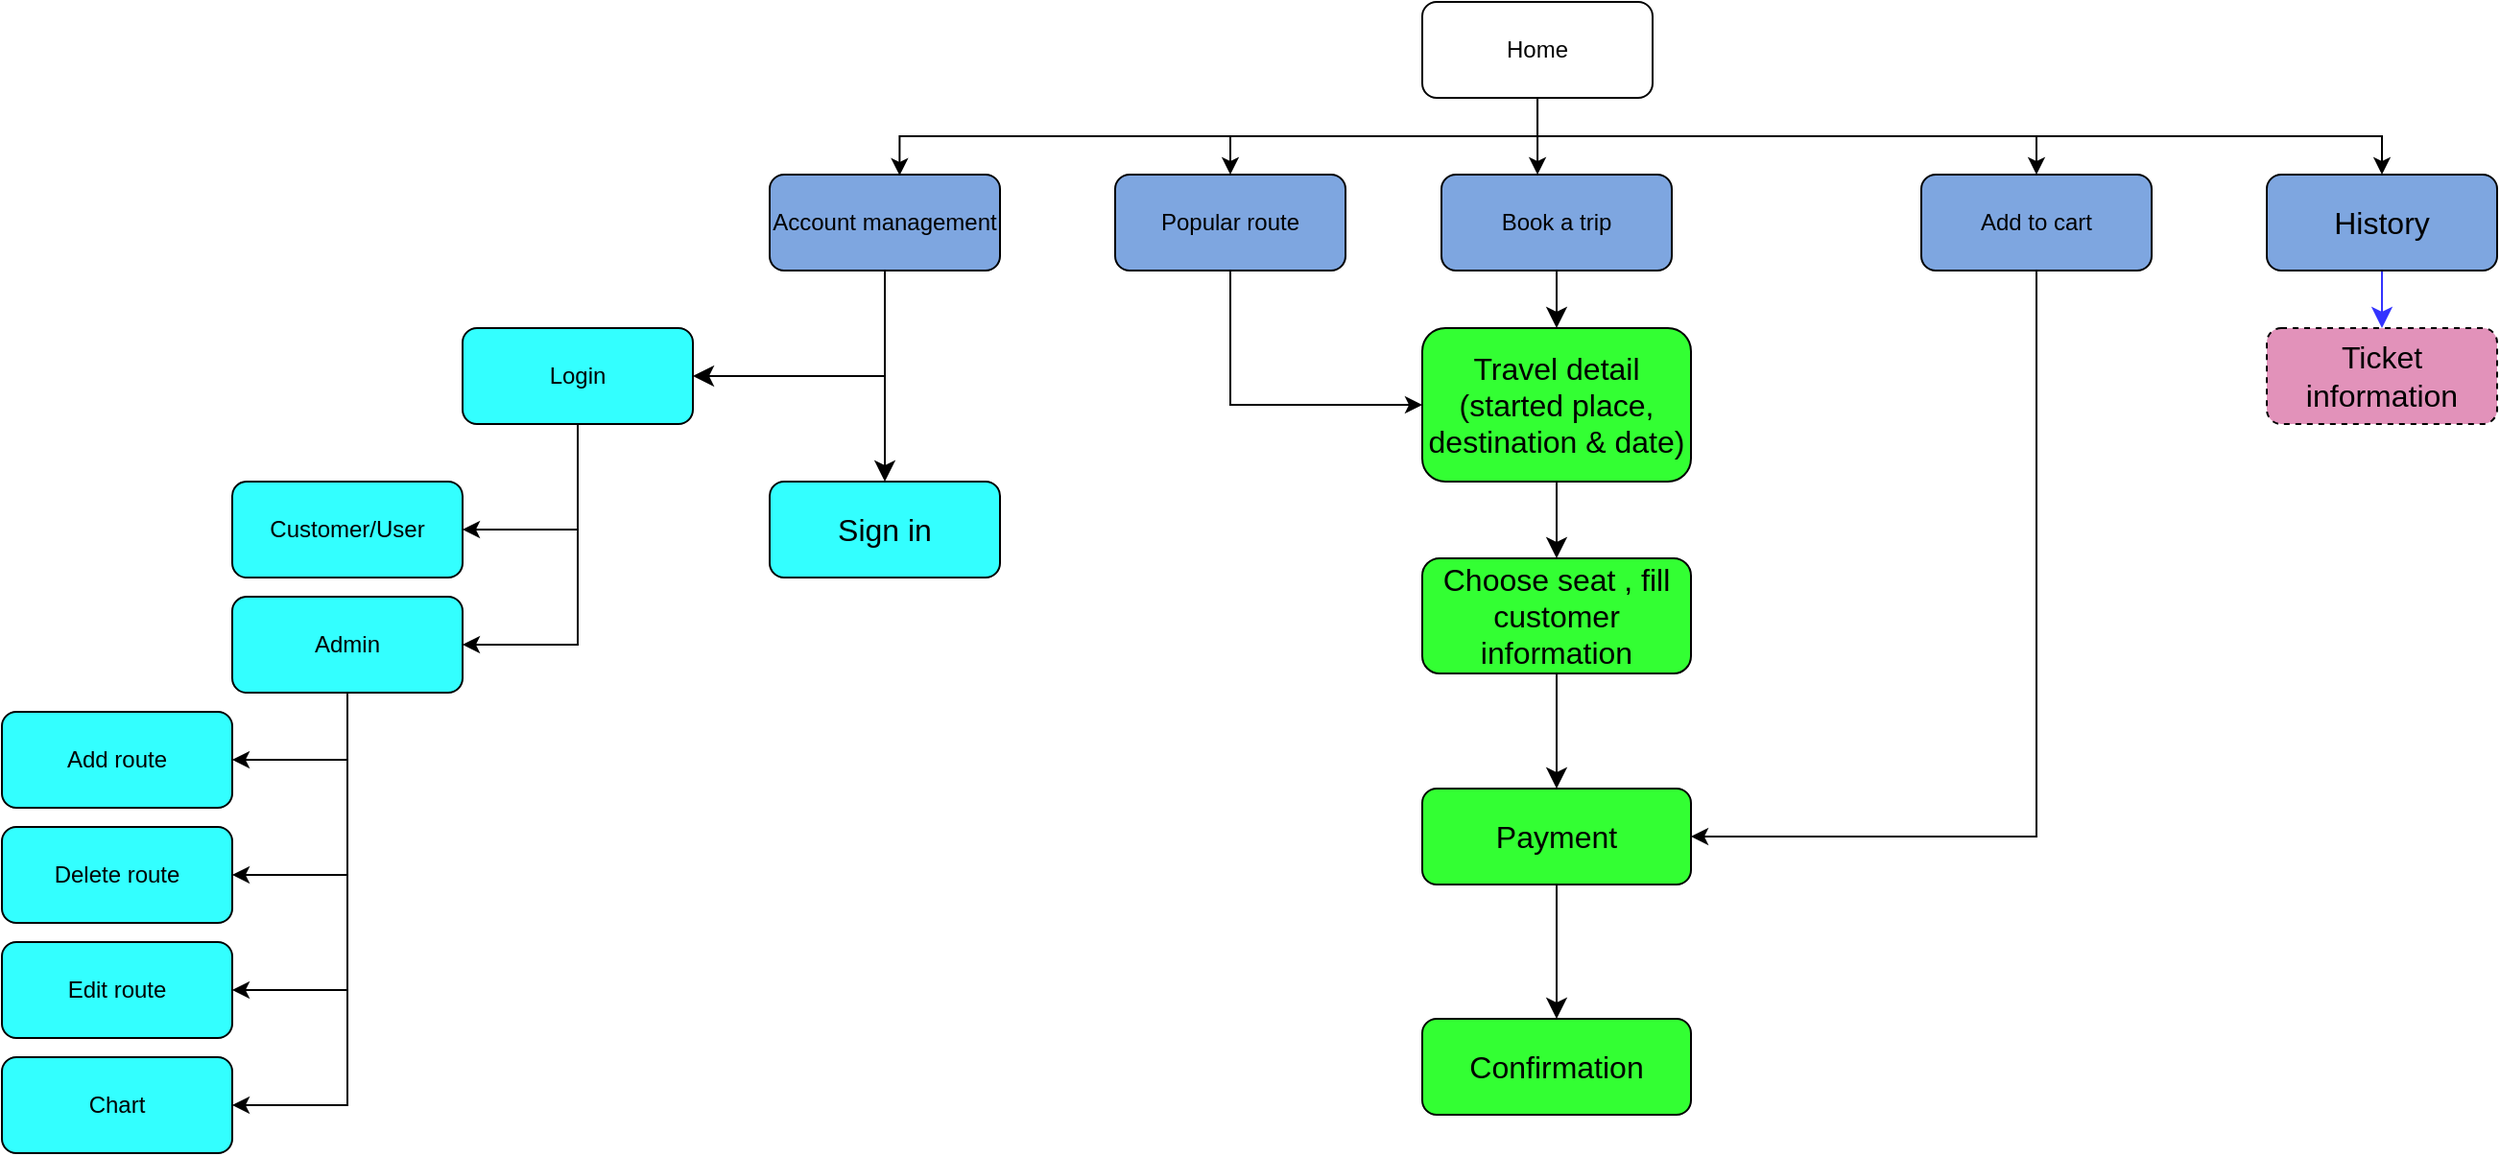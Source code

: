 <mxfile version="21.3.7" type="github">
  <diagram name="Page-1" id="ku1RCg__Z8RLZrUs5bY8">
    <mxGraphModel dx="1937" dy="549" grid="1" gridSize="10" guides="1" tooltips="1" connect="1" arrows="1" fold="1" page="1" pageScale="1" pageWidth="850" pageHeight="1100" math="0" shadow="0">
      <root>
        <mxCell id="0" />
        <mxCell id="1" parent="0" />
        <mxCell id="7tq_QNrJMx6ZDUZAuJg--3" style="edgeStyle=orthogonalEdgeStyle;rounded=0;orthogonalLoop=1;jettySize=auto;html=1;" parent="1" source="vrXxgvxvrwtz538lRD6f-1" target="7tq_QNrJMx6ZDUZAuJg--2" edge="1">
          <mxGeometry relative="1" as="geometry">
            <Array as="points">
              <mxPoint x="130" y="105" />
              <mxPoint x="130" y="140" />
              <mxPoint x="390" y="140" />
            </Array>
          </mxGeometry>
        </mxCell>
        <mxCell id="7tq_QNrJMx6ZDUZAuJg--37" style="edgeStyle=orthogonalEdgeStyle;rounded=0;orthogonalLoop=1;jettySize=auto;html=1;entryX=0.417;entryY=0;entryDx=0;entryDy=0;entryPerimeter=0;" parent="1" source="vrXxgvxvrwtz538lRD6f-1" target="vrXxgvxvrwtz538lRD6f-46" edge="1">
          <mxGeometry relative="1" as="geometry" />
        </mxCell>
        <mxCell id="7tq_QNrJMx6ZDUZAuJg--38" style="edgeStyle=orthogonalEdgeStyle;rounded=0;orthogonalLoop=1;jettySize=auto;html=1;entryX=0.564;entryY=0.009;entryDx=0;entryDy=0;entryPerimeter=0;" parent="1" source="vrXxgvxvrwtz538lRD6f-1" target="vrXxgvxvrwtz538lRD6f-7" edge="1">
          <mxGeometry relative="1" as="geometry">
            <Array as="points">
              <mxPoint x="130" y="140" />
              <mxPoint x="-202" y="140" />
            </Array>
            <mxPoint x="-200" y="140" as="targetPoint" />
          </mxGeometry>
        </mxCell>
        <mxCell id="CzZVTYJuviLl7Tjnmbcs-5" style="edgeStyle=orthogonalEdgeStyle;rounded=0;orthogonalLoop=1;jettySize=auto;html=1;" edge="1" parent="1" source="vrXxgvxvrwtz538lRD6f-1" target="vrXxgvxvrwtz538lRD6f-63">
          <mxGeometry relative="1" as="geometry">
            <Array as="points">
              <mxPoint x="130" y="140" />
              <mxPoint x="570" y="140" />
            </Array>
          </mxGeometry>
        </mxCell>
        <mxCell id="CzZVTYJuviLl7Tjnmbcs-9" style="edgeStyle=orthogonalEdgeStyle;rounded=0;orthogonalLoop=1;jettySize=auto;html=1;entryX=0.5;entryY=0;entryDx=0;entryDy=0;" edge="1" parent="1" source="vrXxgvxvrwtz538lRD6f-1" target="CzZVTYJuviLl7Tjnmbcs-8">
          <mxGeometry relative="1" as="geometry">
            <mxPoint x="-260" y="130" as="targetPoint" />
            <Array as="points">
              <mxPoint x="130" y="140" />
              <mxPoint x="-30" y="140" />
            </Array>
          </mxGeometry>
        </mxCell>
        <mxCell id="vrXxgvxvrwtz538lRD6f-1" value="Home" style="rounded=1;whiteSpace=wrap;html=1;" parent="1" vertex="1">
          <mxGeometry x="70" y="70" width="120" height="50" as="geometry" />
        </mxCell>
        <mxCell id="vrXxgvxvrwtz538lRD6f-68" style="edgeStyle=none;curved=1;rounded=0;orthogonalLoop=1;jettySize=auto;html=1;fontSize=12;startSize=8;endSize=8;" parent="1" source="vrXxgvxvrwtz538lRD6f-7" target="vrXxgvxvrwtz538lRD6f-67" edge="1">
          <mxGeometry relative="1" as="geometry" />
        </mxCell>
        <mxCell id="vrXxgvxvrwtz538lRD6f-71" style="edgeStyle=none;rounded=0;orthogonalLoop=1;jettySize=auto;html=1;entryX=1;entryY=0.5;entryDx=0;entryDy=0;fontSize=12;startSize=8;endSize=8;" parent="1" source="vrXxgvxvrwtz538lRD6f-7" target="vrXxgvxvrwtz538lRD6f-15" edge="1">
          <mxGeometry relative="1" as="geometry">
            <Array as="points">
              <mxPoint x="-210" y="265" />
            </Array>
          </mxGeometry>
        </mxCell>
        <mxCell id="vrXxgvxvrwtz538lRD6f-7" value="Account management" style="rounded=1;whiteSpace=wrap;html=1;fillColor=#7EA6E0;strokeColor=#000000;" parent="1" vertex="1">
          <mxGeometry x="-270" y="160" width="120" height="50" as="geometry" />
        </mxCell>
        <mxCell id="vrXxgvxvrwtz538lRD6f-36" style="edgeStyle=orthogonalEdgeStyle;rounded=0;orthogonalLoop=1;jettySize=auto;html=1;entryX=1;entryY=0.5;entryDx=0;entryDy=0;" parent="1" source="vrXxgvxvrwtz538lRD6f-15" target="vrXxgvxvrwtz538lRD6f-35" edge="1">
          <mxGeometry relative="1" as="geometry" />
        </mxCell>
        <mxCell id="vrXxgvxvrwtz538lRD6f-38" style="edgeStyle=orthogonalEdgeStyle;rounded=0;orthogonalLoop=1;jettySize=auto;html=1;entryX=1;entryY=0.5;entryDx=0;entryDy=0;" parent="1" source="vrXxgvxvrwtz538lRD6f-15" target="vrXxgvxvrwtz538lRD6f-37" edge="1">
          <mxGeometry relative="1" as="geometry" />
        </mxCell>
        <mxCell id="vrXxgvxvrwtz538lRD6f-15" value="Login" style="rounded=1;whiteSpace=wrap;html=1;fillColor=#33FFFF;" parent="1" vertex="1">
          <mxGeometry x="-430" y="240" width="120" height="50" as="geometry" />
        </mxCell>
        <mxCell id="vrXxgvxvrwtz538lRD6f-24" style="edgeStyle=orthogonalEdgeStyle;rounded=0;orthogonalLoop=1;jettySize=auto;html=1;entryX=1;entryY=0.5;entryDx=0;entryDy=0;" parent="1" edge="1">
          <mxGeometry relative="1" as="geometry">
            <mxPoint x="431" y="190" as="sourcePoint" />
            <Array as="points">
              <mxPoint x="431" y="245" />
            </Array>
          </mxGeometry>
        </mxCell>
        <mxCell id="vrXxgvxvrwtz538lRD6f-27" style="edgeStyle=orthogonalEdgeStyle;rounded=0;orthogonalLoop=1;jettySize=auto;html=1;entryX=1;entryY=0.64;entryDx=0;entryDy=0;entryPerimeter=0;" parent="1" edge="1">
          <mxGeometry relative="1" as="geometry">
            <mxPoint x="431" y="190" as="sourcePoint" />
          </mxGeometry>
        </mxCell>
        <mxCell id="vrXxgvxvrwtz538lRD6f-31" style="edgeStyle=orthogonalEdgeStyle;rounded=0;orthogonalLoop=1;jettySize=auto;html=1;entryX=1;entryY=0.5;entryDx=0;entryDy=0;" parent="1" edge="1">
          <mxGeometry relative="1" as="geometry">
            <mxPoint x="431" y="190" as="sourcePoint" />
          </mxGeometry>
        </mxCell>
        <mxCell id="vrXxgvxvrwtz538lRD6f-35" value="Customer/User" style="rounded=1;whiteSpace=wrap;html=1;fillColor=#33FFFF;" parent="1" vertex="1">
          <mxGeometry x="-550" y="320" width="120" height="50" as="geometry" />
        </mxCell>
        <mxCell id="vrXxgvxvrwtz538lRD6f-40" style="edgeStyle=orthogonalEdgeStyle;rounded=0;orthogonalLoop=1;jettySize=auto;html=1;entryX=1;entryY=0.5;entryDx=0;entryDy=0;" parent="1" source="vrXxgvxvrwtz538lRD6f-37" target="vrXxgvxvrwtz538lRD6f-39" edge="1">
          <mxGeometry relative="1" as="geometry" />
        </mxCell>
        <mxCell id="vrXxgvxvrwtz538lRD6f-42" style="edgeStyle=orthogonalEdgeStyle;rounded=0;orthogonalLoop=1;jettySize=auto;html=1;entryX=1;entryY=0.5;entryDx=0;entryDy=0;" parent="1" source="vrXxgvxvrwtz538lRD6f-37" target="vrXxgvxvrwtz538lRD6f-41" edge="1">
          <mxGeometry relative="1" as="geometry" />
        </mxCell>
        <mxCell id="vrXxgvxvrwtz538lRD6f-44" style="edgeStyle=orthogonalEdgeStyle;rounded=0;orthogonalLoop=1;jettySize=auto;html=1;entryX=1;entryY=0.5;entryDx=0;entryDy=0;" parent="1" source="vrXxgvxvrwtz538lRD6f-37" target="vrXxgvxvrwtz538lRD6f-43" edge="1">
          <mxGeometry relative="1" as="geometry" />
        </mxCell>
        <mxCell id="CzZVTYJuviLl7Tjnmbcs-11" style="edgeStyle=orthogonalEdgeStyle;rounded=0;orthogonalLoop=1;jettySize=auto;html=1;entryX=1;entryY=0.5;entryDx=0;entryDy=0;" edge="1" parent="1" source="vrXxgvxvrwtz538lRD6f-37" target="CzZVTYJuviLl7Tjnmbcs-12">
          <mxGeometry relative="1" as="geometry">
            <mxPoint x="-490" y="670" as="targetPoint" />
          </mxGeometry>
        </mxCell>
        <mxCell id="vrXxgvxvrwtz538lRD6f-37" value="Admin" style="rounded=1;whiteSpace=wrap;html=1;fillColor=#33FFFF;" parent="1" vertex="1">
          <mxGeometry x="-550" y="380" width="120" height="50" as="geometry" />
        </mxCell>
        <mxCell id="vrXxgvxvrwtz538lRD6f-39" value="Add route" style="rounded=1;whiteSpace=wrap;html=1;fillColor=#33FFFF;" parent="1" vertex="1">
          <mxGeometry x="-670" y="440" width="120" height="50" as="geometry" />
        </mxCell>
        <mxCell id="vrXxgvxvrwtz538lRD6f-41" value="Delete route" style="rounded=1;whiteSpace=wrap;html=1;fillColor=#33FFFF;" parent="1" vertex="1">
          <mxGeometry x="-670" y="500" width="120" height="50" as="geometry" />
        </mxCell>
        <mxCell id="vrXxgvxvrwtz538lRD6f-43" value="Edit route" style="rounded=1;whiteSpace=wrap;html=1;fillColor=#33FFFF;" parent="1" vertex="1">
          <mxGeometry x="-670" y="560" width="120" height="50" as="geometry" />
        </mxCell>
        <mxCell id="vrXxgvxvrwtz538lRD6f-51" style="edgeStyle=none;rounded=0;orthogonalLoop=1;jettySize=auto;html=1;fontSize=12;startSize=8;endSize=8;entryX=0.5;entryY=0;entryDx=0;entryDy=0;exitX=0.5;exitY=1;exitDx=0;exitDy=0;" parent="1" source="vrXxgvxvrwtz538lRD6f-46" target="vrXxgvxvrwtz538lRD6f-50" edge="1">
          <mxGeometry relative="1" as="geometry">
            <mxPoint x="40" y="265" as="targetPoint" />
            <Array as="points" />
          </mxGeometry>
        </mxCell>
        <mxCell id="vrXxgvxvrwtz538lRD6f-46" value="Book a trip" style="rounded=1;whiteSpace=wrap;html=1;fillColor=#7EA6E0;strokeColor=#000000;" parent="1" vertex="1">
          <mxGeometry x="80" y="160" width="120" height="50" as="geometry" />
        </mxCell>
        <mxCell id="vrXxgvxvrwtz538lRD6f-53" style="edgeStyle=none;curved=1;rounded=0;orthogonalLoop=1;jettySize=auto;html=1;fontSize=12;startSize=8;endSize=8;" parent="1" source="vrXxgvxvrwtz538lRD6f-50" target="vrXxgvxvrwtz538lRD6f-52" edge="1">
          <mxGeometry relative="1" as="geometry" />
        </mxCell>
        <mxCell id="vrXxgvxvrwtz538lRD6f-50" value="Travel detail&lt;br&gt;(started place, destination &amp;amp; date)" style="rounded=1;whiteSpace=wrap;html=1;fontSize=16;fillColor=#33FF33;" parent="1" vertex="1">
          <mxGeometry x="70" y="240" width="140" height="80" as="geometry" />
        </mxCell>
        <mxCell id="vrXxgvxvrwtz538lRD6f-55" style="edgeStyle=none;curved=1;rounded=0;orthogonalLoop=1;jettySize=auto;html=1;fontSize=12;startSize=8;endSize=8;" parent="1" source="vrXxgvxvrwtz538lRD6f-52" target="vrXxgvxvrwtz538lRD6f-54" edge="1">
          <mxGeometry relative="1" as="geometry" />
        </mxCell>
        <mxCell id="vrXxgvxvrwtz538lRD6f-52" value="Choose seat , fill customer information" style="rounded=1;whiteSpace=wrap;html=1;fontSize=16;fillColor=#33FF33;" parent="1" vertex="1">
          <mxGeometry x="70" y="360" width="140" height="60" as="geometry" />
        </mxCell>
        <mxCell id="vrXxgvxvrwtz538lRD6f-57" style="edgeStyle=none;curved=1;rounded=0;orthogonalLoop=1;jettySize=auto;html=1;fontSize=12;startSize=8;endSize=8;entryX=0.5;entryY=0;entryDx=0;entryDy=0;" parent="1" source="vrXxgvxvrwtz538lRD6f-54" target="vrXxgvxvrwtz538lRD6f-56" edge="1">
          <mxGeometry relative="1" as="geometry">
            <mxPoint x="170" y="590" as="targetPoint" />
          </mxGeometry>
        </mxCell>
        <mxCell id="vrXxgvxvrwtz538lRD6f-54" value="Payment" style="rounded=1;whiteSpace=wrap;html=1;fontSize=16;fillColor=#33FF33;" parent="1" vertex="1">
          <mxGeometry x="70" y="480" width="140" height="50" as="geometry" />
        </mxCell>
        <mxCell id="vrXxgvxvrwtz538lRD6f-56" value="Confirmation" style="rounded=1;whiteSpace=wrap;html=1;fontSize=16;fillColor=#33FF33;" parent="1" vertex="1">
          <mxGeometry x="70" y="600" width="140" height="50" as="geometry" />
        </mxCell>
        <mxCell id="vrXxgvxvrwtz538lRD6f-66" style="edgeStyle=none;curved=1;rounded=0;orthogonalLoop=1;jettySize=auto;html=1;fontSize=12;startSize=8;endSize=8;strokeColor=#3333FF;" parent="1" source="vrXxgvxvrwtz538lRD6f-63" target="vrXxgvxvrwtz538lRD6f-65" edge="1">
          <mxGeometry relative="1" as="geometry" />
        </mxCell>
        <mxCell id="vrXxgvxvrwtz538lRD6f-63" value="History" style="rounded=1;whiteSpace=wrap;html=1;fontSize=16;fillColor=#7EA6E0;strokeColor=#000000;" parent="1" vertex="1">
          <mxGeometry x="510" y="160" width="120" height="50" as="geometry" />
        </mxCell>
        <mxCell id="vrXxgvxvrwtz538lRD6f-65" value="Ticket information" style="rounded=1;whiteSpace=wrap;html=1;fontSize=16;dashed=1;fillColor=#e292ba;" parent="1" vertex="1">
          <mxGeometry x="510" y="240" width="120" height="50" as="geometry" />
        </mxCell>
        <mxCell id="vrXxgvxvrwtz538lRD6f-67" value="Sign in" style="rounded=1;whiteSpace=wrap;html=1;fontSize=16;fillColor=#33FFFF;" parent="1" vertex="1">
          <mxGeometry x="-270" y="320" width="120" height="50" as="geometry" />
        </mxCell>
        <mxCell id="7tq_QNrJMx6ZDUZAuJg--29" style="edgeStyle=orthogonalEdgeStyle;rounded=0;orthogonalLoop=1;jettySize=auto;html=1;strokeColor=#000000;" parent="1" source="7tq_QNrJMx6ZDUZAuJg--2" edge="1">
          <mxGeometry relative="1" as="geometry">
            <mxPoint x="210" y="505" as="targetPoint" />
            <Array as="points">
              <mxPoint x="390" y="505" />
            </Array>
          </mxGeometry>
        </mxCell>
        <mxCell id="7tq_QNrJMx6ZDUZAuJg--2" value="Add to cart" style="rounded=1;whiteSpace=wrap;html=1;fillColor=#7EA6E0;strokeColor=#000000;" parent="1" vertex="1">
          <mxGeometry x="330" y="160" width="120" height="50" as="geometry" />
        </mxCell>
        <mxCell id="CzZVTYJuviLl7Tjnmbcs-10" style="edgeStyle=orthogonalEdgeStyle;rounded=0;orthogonalLoop=1;jettySize=auto;html=1;entryX=0;entryY=0.5;entryDx=0;entryDy=0;" edge="1" parent="1" source="CzZVTYJuviLl7Tjnmbcs-8" target="vrXxgvxvrwtz538lRD6f-50">
          <mxGeometry relative="1" as="geometry">
            <mxPoint x="-30" y="290" as="targetPoint" />
            <Array as="points">
              <mxPoint x="-30" y="280" />
            </Array>
          </mxGeometry>
        </mxCell>
        <mxCell id="CzZVTYJuviLl7Tjnmbcs-8" value="Popular route" style="rounded=1;whiteSpace=wrap;html=1;fillColor=#7EA6E0;strokeColor=#000000;" vertex="1" parent="1">
          <mxGeometry x="-90" y="160" width="120" height="50" as="geometry" />
        </mxCell>
        <mxCell id="CzZVTYJuviLl7Tjnmbcs-12" value="Chart" style="rounded=1;whiteSpace=wrap;html=1;fillColor=#33FFFF;" vertex="1" parent="1">
          <mxGeometry x="-670" y="620" width="120" height="50" as="geometry" />
        </mxCell>
      </root>
    </mxGraphModel>
  </diagram>
</mxfile>
